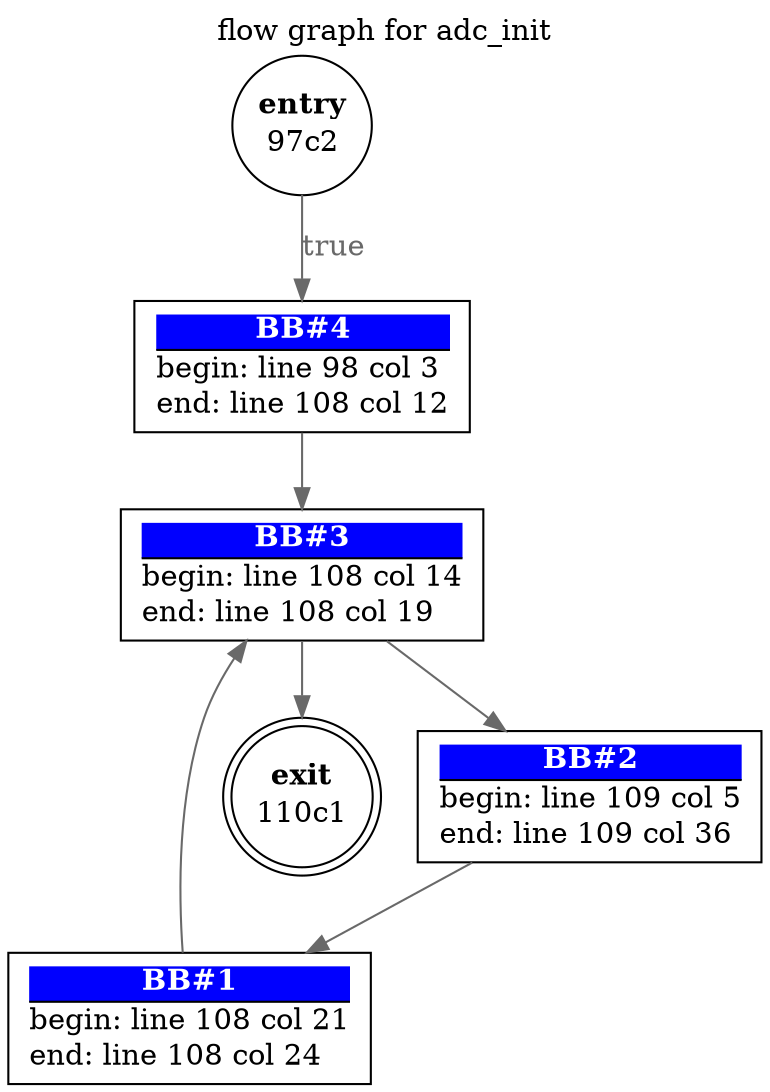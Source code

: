 digraph adcinit{ 
  label="flow graph for adc_init"
  labelloc="t"
  0 [label=<<TABLE border="0" cellborder="0" cellpadding="0"><TR><TD border="0" bgcolor="#ffffff" sides="b"><FONT color="#000000"><B>exit</B></FONT></TD></TR><TR><TD>110c1</TD></TR></TABLE>>, shape=doublecircle, margin=0]
  1 [label=<<TABLE border="0" cellborder="0" cellpadding="0"><TR><TD border="1" bgcolor="#0000ff" sides="b"><FONT color="#ffffff"><B>BB#1</B></FONT></TD></TR><TR><TD align="left">begin: line 108 col 21</TD></TR><TR><TD align="left">end: line 108 col 24</TD></TR></TABLE>>, shape=box]
  1->3[label="" fontcolor=dimgray color=dimgray]
  2 [label=<<TABLE border="0" cellborder="0" cellpadding="0"><TR><TD border="1" bgcolor="#0000ff" sides="b"><FONT color="#ffffff"><B>BB#2</B></FONT></TD></TR><TR><TD align="left">begin: line 109 col 5</TD></TR><TR><TD align="left">end: line 109 col 36</TD></TR></TABLE>>, shape=box]
  2->1[label="" fontcolor=dimgray color=dimgray]
  3 [label=<<TABLE border="0" cellborder="0" cellpadding="0"><TR><TD border="1" bgcolor="#0000ff" sides="b"><FONT color="#ffffff"><B>BB#3</B></FONT></TD></TR><TR><TD align="left">begin: line 108 col 14</TD></TR><TR><TD align="left">end: line 108 col 19</TD></TR></TABLE>>, shape=box]
  3->2[label="" fontcolor=dimgray color=dimgray]
  3->0[label="" fontcolor=dimgray color=dimgray]
  4 [label=<<TABLE border="0" cellborder="0" cellpadding="0"><TR><TD border="1" bgcolor="#0000ff" sides="b"><FONT color="#ffffff"><B>BB#4</B></FONT></TD></TR><TR><TD align="left">begin: line 98 col 3</TD></TR><TR><TD align="left">end: line 108 col 12</TD></TR></TABLE>>, shape=box]
  4->3[label="" fontcolor=dimgray color=dimgray]
  5 [label=<<TABLE border="0" cellborder="0" cellpadding="0"><TR><TD border="0" bgcolor="#ffffff" sides="b"><FONT color="#000000"><B>entry</B></FONT></TD></TR><TR><TD>97c2</TD></TR></TABLE>>, shape=circle, margin=0]
  5->4[label="true" fontcolor=dimgray color=dimgray]
}
